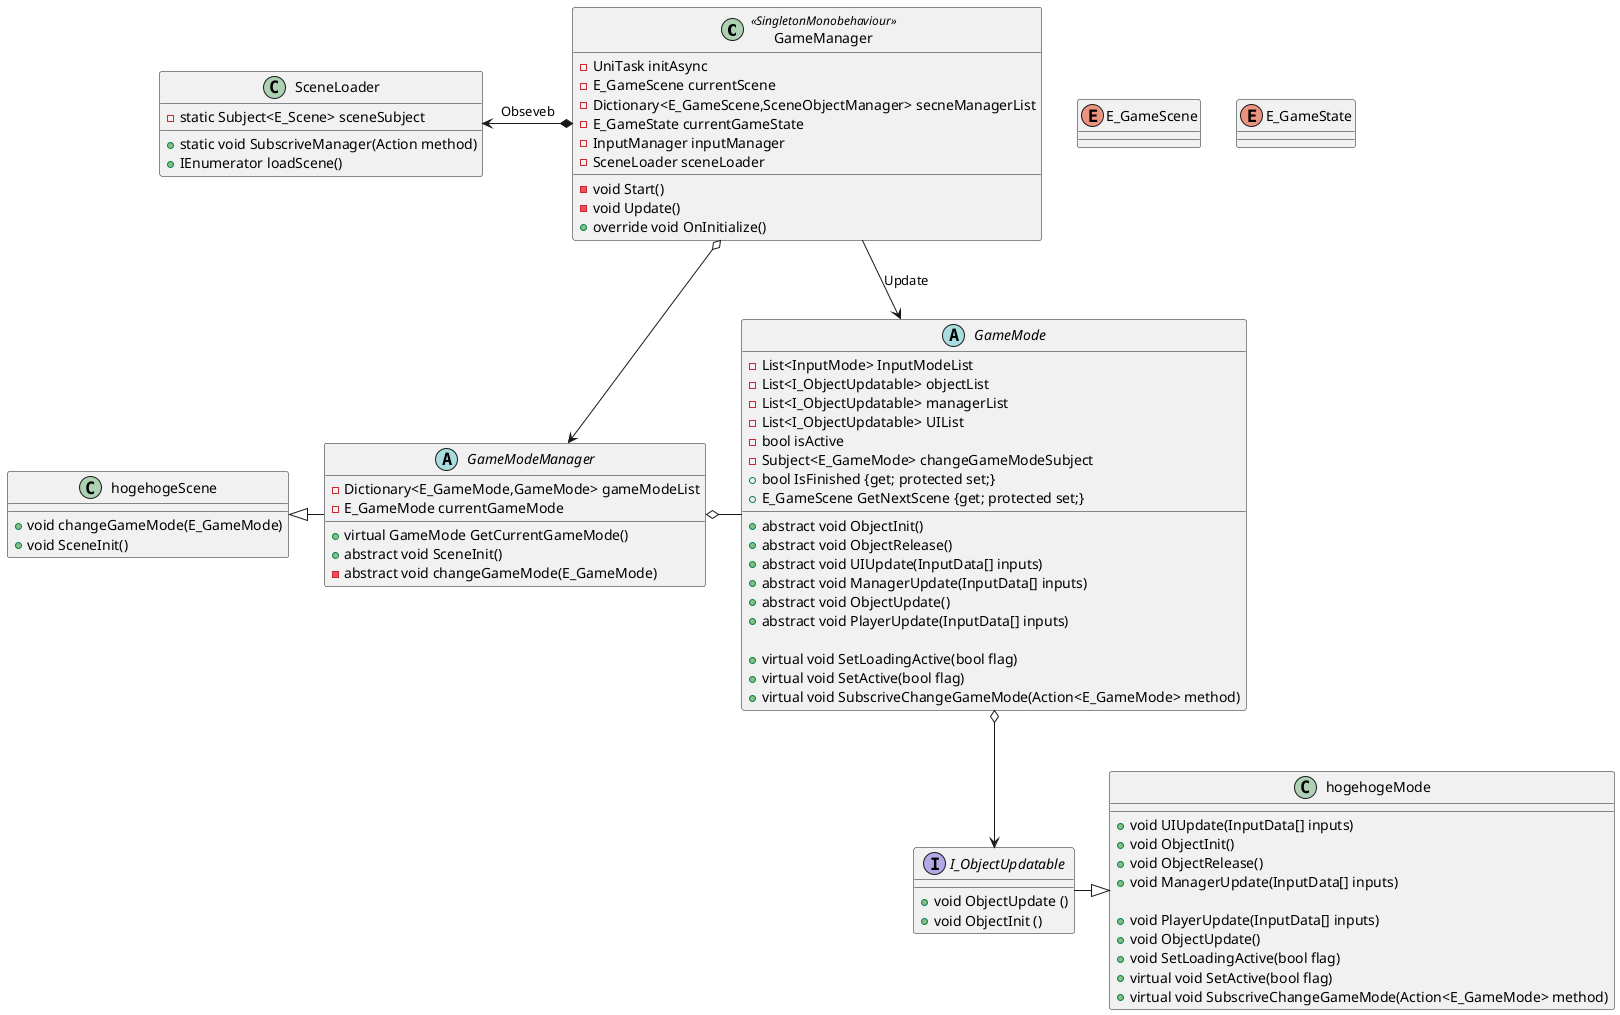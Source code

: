@startuml ゲーマネージャ
class GameManager <<SingletonMonobehaviour>>{
    - UniTask initAsync
    - E_GameScene currentScene
    - Dictionary<E_GameScene,SceneObjectManager> secneManagerList
    - E_GameState currentGameState
    - InputManager inputManager
    - SceneLoader sceneLoader

    - void Start()
    - void Update()
    + override void OnInitialize()

}


abstract class GameModeManager {
    - Dictionary<E_GameMode,GameMode> gameModeList
    - E_GameMode currentGameMode

    + virtual GameMode GetCurrentGameMode()
    + abstract void SceneInit()
    - abstract void changeGameMode(E_GameMode)
}

class hogehogeScene{

    + void changeGameMode(E_GameMode)
    + void SceneInit()
}


abstract class GameMode{
    - List<InputMode> InputModeList
    -List<I_ObjectUpdatable> objectList
    -List<I_ObjectUpdatable> managerList
    -List<I_ObjectUpdatable> UIList
    - bool isActive
    - Subject<E_GameMode> changeGameModeSubject
    + bool IsFinished {get; protected set;}
    + E_GameScene GetNextScene {get; protected set;}

    + abstract void ObjectInit()
    + abstract void ObjectRelease()
    + abstract void UIUpdate(InputData[] inputs)
    + abstract void ManagerUpdate(InputData[] inputs)
    + abstract void ObjectUpdate()
    + abstract void PlayerUpdate(InputData[] inputs)

    + virtual void SetLoadingActive(bool flag)
    + virtual void SetActive(bool flag)
    + virtual void SubscriveChangeGameMode(Action<E_GameMode> method)
}

class hogehogeMode{
    + void UIUpdate(InputData[] inputs)
    + void ObjectInit()
    + void ObjectRelease()
    + void ManagerUpdate(InputData[] inputs)

    + void PlayerUpdate(InputData[] inputs)
    + void ObjectUpdate()
    + void SetLoadingActive(bool flag)
    + virtual void SetActive(bool flag)
    + virtual void SubscriveChangeGameMode(Action<E_GameMode> method)


}

interface I_ObjectUpdatable {
    + void ObjectUpdate ()
    + void ObjectInit ()
}

class SceneLoader{
    - static Subject<E_Scene> sceneSubject

    + static void SubscriveManager(Action method)
    + IEnumerator loadScene()
}

enum E_GameScene{

}

enum E_GameState{

}


GameManager *-left-> SceneLoader : Obseveb
GameManager -right-> GameMode : Update
GameManager o--> GameModeManager

GameModeManager o-right- GameMode
hogehogeScene <|-right- GameModeManager

GameMode o--> I_ObjectUpdatable
hogehogeMode <|-left- I_ObjectUpdatable
@enduml